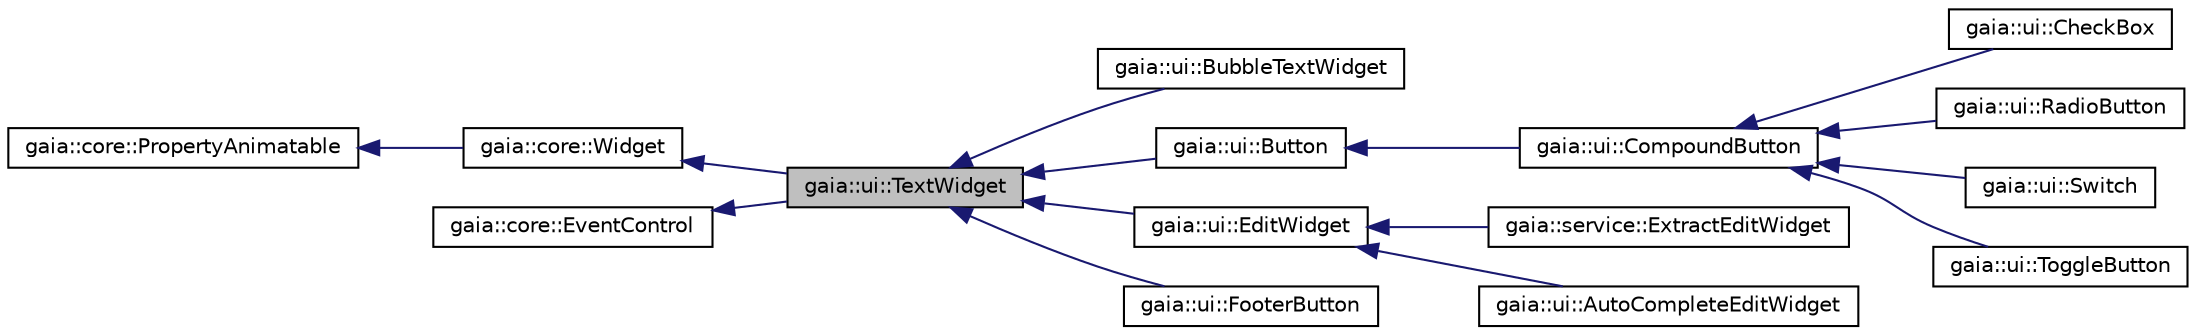 digraph G
{
  edge [fontname="Helvetica",fontsize="10",labelfontname="Helvetica",labelfontsize="10"];
  node [fontname="Helvetica",fontsize="10",shape=record];
  rankdir=LR;
  Node1 [label="gaia::ui::TextWidget",height=0.2,width=0.4,color="black", fillcolor="grey75", style="filled" fontcolor="black"];
  Node2 -> Node1 [dir=back,color="midnightblue",fontsize="10",style="solid",fontname="Helvetica"];
  Node2 [label="gaia::core::Widget",height=0.2,width=0.4,color="black", fillcolor="white", style="filled",URL="$d8/dac/classgaia_1_1core_1_1_widget.html",tooltip="The Widget class is the base class of all user interface component."];
  Node3 -> Node2 [dir=back,color="midnightblue",fontsize="10",style="solid",fontname="Helvetica"];
  Node3 [label="gaia::core::PropertyAnimatable",height=0.2,width=0.4,color="black", fillcolor="white", style="filled",URL="$d0/db2/classgaia_1_1core_1_1_property_animatable.html",tooltip="Any animation object need to implement PropertyAnimatable because of setting value."];
  Node4 -> Node1 [dir=back,color="midnightblue",fontsize="10",style="solid",fontname="Helvetica"];
  Node4 [label="gaia::core::EventControl",height=0.2,width=0.4,color="black", fillcolor="white", style="filled",URL="$dd/de0/classgaia_1_1core_1_1_event_control.html",tooltip="EventControl is used to dispatch event and register listener."];
  Node1 -> Node5 [dir=back,color="midnightblue",fontsize="10",style="solid",fontname="Helvetica"];
  Node5 [label="gaia::ui::BubbleTextWidget",height=0.2,width=0.4,color="black", fillcolor="white", style="filled",URL="$d8/ddd/classgaia_1_1ui_1_1_bubble_text_widget.html",tooltip="Represents a BubbleText widget."];
  Node1 -> Node6 [dir=back,color="midnightblue",fontsize="10",style="solid",fontname="Helvetica"];
  Node6 [label="gaia::ui::Button",height=0.2,width=0.4,color="black", fillcolor="white", style="filled",URL="$dc/d51/classgaia_1_1ui_1_1_button.html",tooltip="Represents a push-button widget."];
  Node6 -> Node7 [dir=back,color="midnightblue",fontsize="10",style="solid",fontname="Helvetica"];
  Node7 [label="gaia::ui::CompoundButton",height=0.2,width=0.4,color="black", fillcolor="white", style="filled",URL="$de/d6f/classgaia_1_1ui_1_1_compound_button.html",tooltip="A button with two states, checked and unchecked."];
  Node7 -> Node8 [dir=back,color="midnightblue",fontsize="10",style="solid",fontname="Helvetica"];
  Node8 [label="gaia::ui::CheckBox",height=0.2,width=0.4,color="black", fillcolor="white", style="filled",URL="$da/d14/classgaia_1_1ui_1_1_check_box.html",tooltip="A checkbox is a specific type of two-states button that can be either checked or unchecked."];
  Node7 -> Node9 [dir=back,color="midnightblue",fontsize="10",style="solid",fontname="Helvetica"];
  Node9 [label="gaia::ui::RadioButton",height=0.2,width=0.4,color="black", fillcolor="white", style="filled",URL="$df/d02/classgaia_1_1ui_1_1_radio_button.html",tooltip="A radio button is a two-states button that can be either checked or unchecked."];
  Node7 -> Node10 [dir=back,color="midnightblue",fontsize="10",style="solid",fontname="Helvetica"];
  Node10 [label="gaia::ui::Switch",height=0.2,width=0.4,color="black", fillcolor="white", style="filled",URL="$df/dc7/classgaia_1_1ui_1_1_switch.html",tooltip="A Switch is a two-state toggle switch widget that can select between two options."];
  Node7 -> Node11 [dir=back,color="midnightblue",fontsize="10",style="solid",fontname="Helvetica"];
  Node11 [label="gaia::ui::ToggleButton",height=0.2,width=0.4,color="black", fillcolor="white", style="filled",URL="$d0/dde/classgaia_1_1ui_1_1_toggle_button.html",tooltip="Displays checked/unchecked states as a button with a &quot;light&quot; indicator and by default accompanied wit..."];
  Node1 -> Node12 [dir=back,color="midnightblue",fontsize="10",style="solid",fontname="Helvetica"];
  Node12 [label="gaia::ui::EditWidget",height=0.2,width=0.4,color="black", fillcolor="white", style="filled",URL="$d3/d9c/classgaia_1_1ui_1_1_edit_widget.html",tooltip="EditWidget is a thin veneer over TextWidget that configures itself to be editable."];
  Node12 -> Node13 [dir=back,color="midnightblue",fontsize="10",style="solid",fontname="Helvetica"];
  Node13 [label="gaia::service::ExtractEditWidget",height=0.2,width=0.4,color="black", fillcolor="white", style="filled",URL="$d8/d8f/classgaia_1_1service_1_1_extract_edit_widget.html",tooltip="Specialization of EditWidget for showing and interacting with the extracted text in a full-screen inp..."];
  Node12 -> Node14 [dir=back,color="midnightblue",fontsize="10",style="solid",fontname="Helvetica"];
  Node14 [label="gaia::ui::AutoCompleteEditWidget",height=0.2,width=0.4,color="black", fillcolor="white", style="filled",URL="$d5/d45/classgaia_1_1ui_1_1_auto_complete_edit_widget.html",tooltip="An editable TextView that shows completion suggestions automatically while the user is typing..."];
  Node1 -> Node15 [dir=back,color="midnightblue",fontsize="10",style="solid",fontname="Helvetica"];
  Node15 [label="gaia::ui::FooterButton",height=0.2,width=0.4,color="black", fillcolor="white", style="filled",URL="$da/d2c/classgaia_1_1ui_1_1_footer_button.html",tooltip="The FooterButton can be pressed, or clicked, by the user to perform an action."];
}
